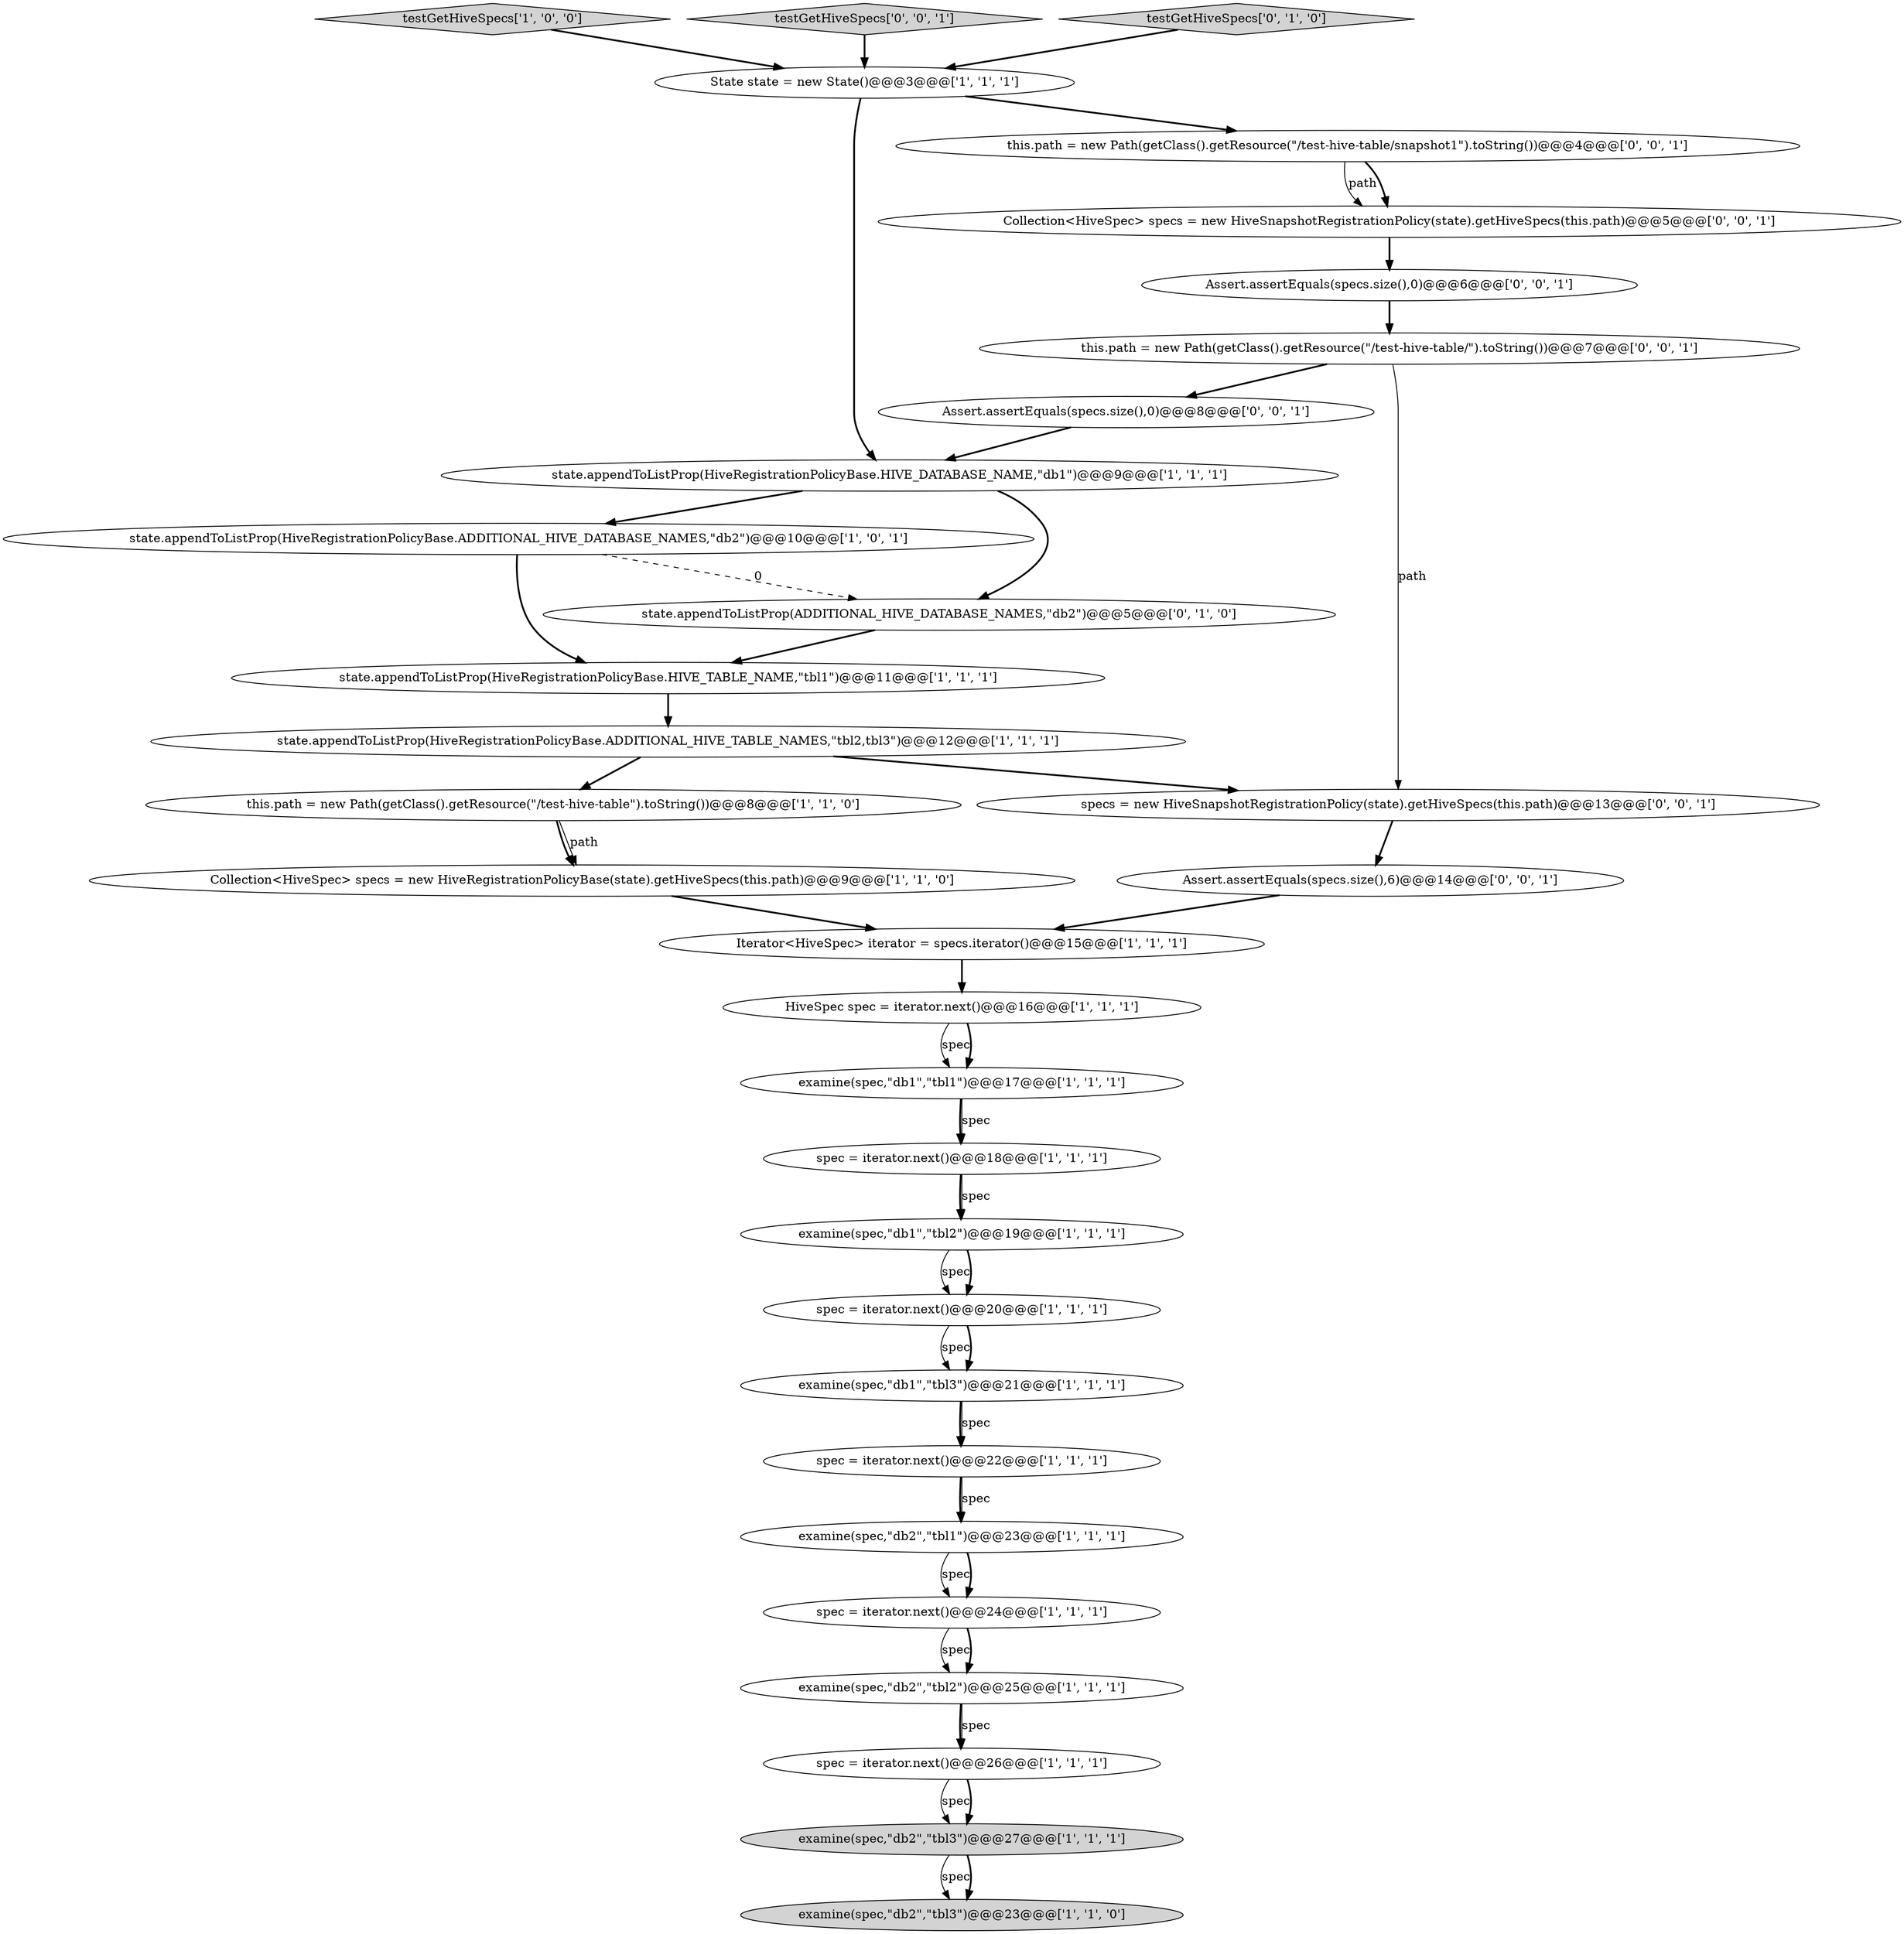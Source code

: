 digraph {
18 [style = filled, label = "Collection<HiveSpec> specs = new HiveRegistrationPolicyBase(state).getHiveSpecs(this.path)@@@9@@@['1', '1', '0']", fillcolor = white, shape = ellipse image = "AAA0AAABBB1BBB"];
13 [style = filled, label = "state.appendToListProp(HiveRegistrationPolicyBase.HIVE_DATABASE_NAME,\"db1\")@@@9@@@['1', '1', '1']", fillcolor = white, shape = ellipse image = "AAA0AAABBB1BBB"];
10 [style = filled, label = "State state = new State()@@@3@@@['1', '1', '1']", fillcolor = white, shape = ellipse image = "AAA0AAABBB1BBB"];
11 [style = filled, label = "examine(spec,\"db1\",\"tbl2\")@@@19@@@['1', '1', '1']", fillcolor = white, shape = ellipse image = "AAA0AAABBB1BBB"];
1 [style = filled, label = "spec = iterator.next()@@@18@@@['1', '1', '1']", fillcolor = white, shape = ellipse image = "AAA0AAABBB1BBB"];
6 [style = filled, label = "this.path = new Path(getClass().getResource(\"/test-hive-table\").toString())@@@8@@@['1', '1', '0']", fillcolor = white, shape = ellipse image = "AAA0AAABBB1BBB"];
3 [style = filled, label = "state.appendToListProp(HiveRegistrationPolicyBase.ADDITIONAL_HIVE_TABLE_NAMES,\"tbl2,tbl3\")@@@12@@@['1', '1', '1']", fillcolor = white, shape = ellipse image = "AAA0AAABBB1BBB"];
12 [style = filled, label = "examine(spec,\"db2\",\"tbl3\")@@@27@@@['1', '1', '1']", fillcolor = lightgray, shape = ellipse image = "AAA0AAABBB1BBB"];
7 [style = filled, label = "Iterator<HiveSpec> iterator = specs.iterator()@@@15@@@['1', '1', '1']", fillcolor = white, shape = ellipse image = "AAA0AAABBB1BBB"];
31 [style = filled, label = "Assert.assertEquals(specs.size(),0)@@@8@@@['0', '0', '1']", fillcolor = white, shape = ellipse image = "AAA0AAABBB3BBB"];
21 [style = filled, label = "state.appendToListProp(HiveRegistrationPolicyBase.HIVE_TABLE_NAME,\"tbl1\")@@@11@@@['1', '1', '1']", fillcolor = white, shape = ellipse image = "AAA0AAABBB1BBB"];
8 [style = filled, label = "spec = iterator.next()@@@24@@@['1', '1', '1']", fillcolor = white, shape = ellipse image = "AAA0AAABBB1BBB"];
20 [style = filled, label = "examine(spec,\"db2\",\"tbl3\")@@@23@@@['1', '1', '0']", fillcolor = lightgray, shape = ellipse image = "AAA0AAABBB1BBB"];
2 [style = filled, label = "spec = iterator.next()@@@20@@@['1', '1', '1']", fillcolor = white, shape = ellipse image = "AAA0AAABBB1BBB"];
29 [style = filled, label = "specs = new HiveSnapshotRegistrationPolicy(state).getHiveSpecs(this.path)@@@13@@@['0', '0', '1']", fillcolor = white, shape = ellipse image = "AAA0AAABBB3BBB"];
16 [style = filled, label = "testGetHiveSpecs['1', '0', '0']", fillcolor = lightgray, shape = diamond image = "AAA0AAABBB1BBB"];
4 [style = filled, label = "examine(spec,\"db1\",\"tbl1\")@@@17@@@['1', '1', '1']", fillcolor = white, shape = ellipse image = "AAA0AAABBB1BBB"];
19 [style = filled, label = "HiveSpec spec = iterator.next()@@@16@@@['1', '1', '1']", fillcolor = white, shape = ellipse image = "AAA0AAABBB1BBB"];
14 [style = filled, label = "examine(spec,\"db1\",\"tbl3\")@@@21@@@['1', '1', '1']", fillcolor = white, shape = ellipse image = "AAA0AAABBB1BBB"];
24 [style = filled, label = "this.path = new Path(getClass().getResource(\"/test-hive-table/snapshot1\").toString())@@@4@@@['0', '0', '1']", fillcolor = white, shape = ellipse image = "AAA0AAABBB3BBB"];
9 [style = filled, label = "examine(spec,\"db2\",\"tbl1\")@@@23@@@['1', '1', '1']", fillcolor = white, shape = ellipse image = "AAA0AAABBB1BBB"];
25 [style = filled, label = "this.path = new Path(getClass().getResource(\"/test-hive-table/\").toString())@@@7@@@['0', '0', '1']", fillcolor = white, shape = ellipse image = "AAA0AAABBB3BBB"];
30 [style = filled, label = "Assert.assertEquals(specs.size(),6)@@@14@@@['0', '0', '1']", fillcolor = white, shape = ellipse image = "AAA0AAABBB3BBB"];
17 [style = filled, label = "state.appendToListProp(HiveRegistrationPolicyBase.ADDITIONAL_HIVE_DATABASE_NAMES,\"db2\")@@@10@@@['1', '0', '1']", fillcolor = white, shape = ellipse image = "AAA0AAABBB1BBB"];
23 [style = filled, label = "state.appendToListProp(ADDITIONAL_HIVE_DATABASE_NAMES,\"db2\")@@@5@@@['0', '1', '0']", fillcolor = white, shape = ellipse image = "AAA1AAABBB2BBB"];
0 [style = filled, label = "spec = iterator.next()@@@26@@@['1', '1', '1']", fillcolor = white, shape = ellipse image = "AAA0AAABBB1BBB"];
27 [style = filled, label = "testGetHiveSpecs['0', '0', '1']", fillcolor = lightgray, shape = diamond image = "AAA0AAABBB3BBB"];
15 [style = filled, label = "examine(spec,\"db2\",\"tbl2\")@@@25@@@['1', '1', '1']", fillcolor = white, shape = ellipse image = "AAA0AAABBB1BBB"];
22 [style = filled, label = "testGetHiveSpecs['0', '1', '0']", fillcolor = lightgray, shape = diamond image = "AAA0AAABBB2BBB"];
26 [style = filled, label = "Collection<HiveSpec> specs = new HiveSnapshotRegistrationPolicy(state).getHiveSpecs(this.path)@@@5@@@['0', '0', '1']", fillcolor = white, shape = ellipse image = "AAA0AAABBB3BBB"];
5 [style = filled, label = "spec = iterator.next()@@@22@@@['1', '1', '1']", fillcolor = white, shape = ellipse image = "AAA0AAABBB1BBB"];
28 [style = filled, label = "Assert.assertEquals(specs.size(),0)@@@6@@@['0', '0', '1']", fillcolor = white, shape = ellipse image = "AAA0AAABBB3BBB"];
3->29 [style = bold, label=""];
14->5 [style = bold, label=""];
29->30 [style = bold, label=""];
11->2 [style = solid, label="spec"];
6->18 [style = bold, label=""];
21->3 [style = bold, label=""];
25->29 [style = solid, label="path"];
10->24 [style = bold, label=""];
17->21 [style = bold, label=""];
13->17 [style = bold, label=""];
13->23 [style = bold, label=""];
2->14 [style = solid, label="spec"];
5->9 [style = bold, label=""];
6->18 [style = solid, label="path"];
16->10 [style = bold, label=""];
11->2 [style = bold, label=""];
4->1 [style = bold, label=""];
9->8 [style = solid, label="spec"];
1->11 [style = bold, label=""];
3->6 [style = bold, label=""];
14->5 [style = solid, label="spec"];
23->21 [style = bold, label=""];
0->12 [style = solid, label="spec"];
17->23 [style = dashed, label="0"];
4->1 [style = solid, label="spec"];
12->20 [style = solid, label="spec"];
15->0 [style = bold, label=""];
10->13 [style = bold, label=""];
0->12 [style = bold, label=""];
30->7 [style = bold, label=""];
24->26 [style = solid, label="path"];
19->4 [style = solid, label="spec"];
27->10 [style = bold, label=""];
15->0 [style = solid, label="spec"];
12->20 [style = bold, label=""];
26->28 [style = bold, label=""];
19->4 [style = bold, label=""];
5->9 [style = solid, label="spec"];
25->31 [style = bold, label=""];
2->14 [style = bold, label=""];
7->19 [style = bold, label=""];
9->8 [style = bold, label=""];
31->13 [style = bold, label=""];
8->15 [style = solid, label="spec"];
22->10 [style = bold, label=""];
24->26 [style = bold, label=""];
1->11 [style = solid, label="spec"];
28->25 [style = bold, label=""];
8->15 [style = bold, label=""];
18->7 [style = bold, label=""];
}
